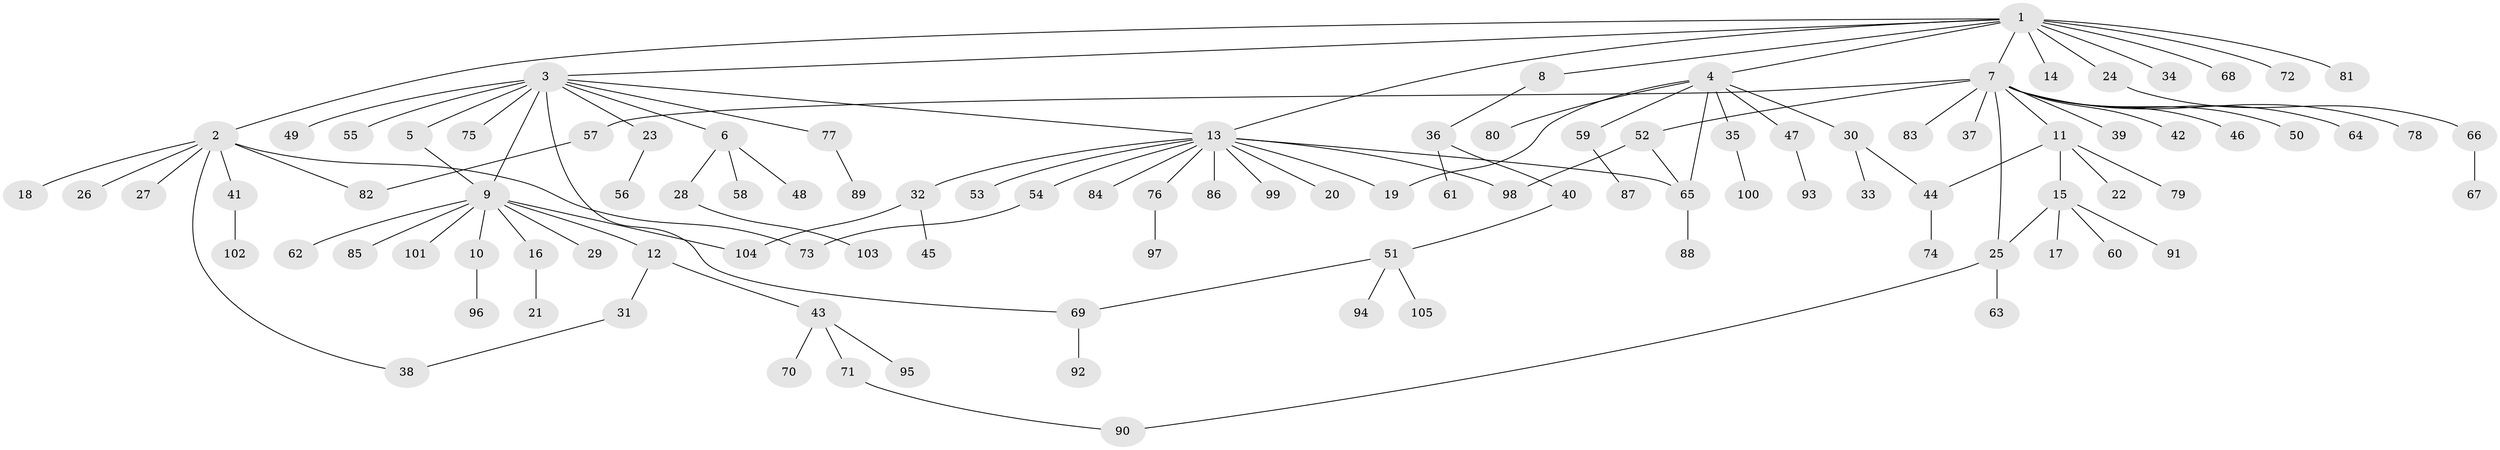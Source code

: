 // coarse degree distribution, {11: 0.01282051282051282, 8: 0.02564102564102564, 18: 0.01282051282051282, 1: 0.6538461538461539, 3: 0.10256410256410256, 13: 0.02564102564102564, 2: 0.1282051282051282, 6: 0.01282051282051282, 4: 0.02564102564102564}
// Generated by graph-tools (version 1.1) at 2025/51/02/27/25 19:51:59]
// undirected, 105 vertices, 118 edges
graph export_dot {
graph [start="1"]
  node [color=gray90,style=filled];
  1;
  2;
  3;
  4;
  5;
  6;
  7;
  8;
  9;
  10;
  11;
  12;
  13;
  14;
  15;
  16;
  17;
  18;
  19;
  20;
  21;
  22;
  23;
  24;
  25;
  26;
  27;
  28;
  29;
  30;
  31;
  32;
  33;
  34;
  35;
  36;
  37;
  38;
  39;
  40;
  41;
  42;
  43;
  44;
  45;
  46;
  47;
  48;
  49;
  50;
  51;
  52;
  53;
  54;
  55;
  56;
  57;
  58;
  59;
  60;
  61;
  62;
  63;
  64;
  65;
  66;
  67;
  68;
  69;
  70;
  71;
  72;
  73;
  74;
  75;
  76;
  77;
  78;
  79;
  80;
  81;
  82;
  83;
  84;
  85;
  86;
  87;
  88;
  89;
  90;
  91;
  92;
  93;
  94;
  95;
  96;
  97;
  98;
  99;
  100;
  101;
  102;
  103;
  104;
  105;
  1 -- 2;
  1 -- 3;
  1 -- 4;
  1 -- 7;
  1 -- 8;
  1 -- 13;
  1 -- 14;
  1 -- 24;
  1 -- 34;
  1 -- 68;
  1 -- 72;
  1 -- 81;
  2 -- 18;
  2 -- 26;
  2 -- 27;
  2 -- 38;
  2 -- 41;
  2 -- 73;
  2 -- 82;
  3 -- 5;
  3 -- 6;
  3 -- 9;
  3 -- 13;
  3 -- 23;
  3 -- 49;
  3 -- 55;
  3 -- 69;
  3 -- 75;
  3 -- 77;
  4 -- 19;
  4 -- 30;
  4 -- 35;
  4 -- 47;
  4 -- 59;
  4 -- 65;
  4 -- 80;
  5 -- 9;
  6 -- 28;
  6 -- 48;
  6 -- 58;
  7 -- 11;
  7 -- 25;
  7 -- 37;
  7 -- 39;
  7 -- 42;
  7 -- 46;
  7 -- 50;
  7 -- 52;
  7 -- 57;
  7 -- 64;
  7 -- 78;
  7 -- 83;
  8 -- 36;
  9 -- 10;
  9 -- 12;
  9 -- 16;
  9 -- 29;
  9 -- 62;
  9 -- 85;
  9 -- 101;
  9 -- 104;
  10 -- 96;
  11 -- 15;
  11 -- 22;
  11 -- 44;
  11 -- 79;
  12 -- 31;
  12 -- 43;
  13 -- 19;
  13 -- 20;
  13 -- 32;
  13 -- 53;
  13 -- 54;
  13 -- 65;
  13 -- 76;
  13 -- 84;
  13 -- 86;
  13 -- 98;
  13 -- 99;
  15 -- 17;
  15 -- 25;
  15 -- 60;
  15 -- 91;
  16 -- 21;
  23 -- 56;
  24 -- 66;
  25 -- 63;
  25 -- 90;
  28 -- 103;
  30 -- 33;
  30 -- 44;
  31 -- 38;
  32 -- 45;
  32 -- 104;
  35 -- 100;
  36 -- 40;
  36 -- 61;
  40 -- 51;
  41 -- 102;
  43 -- 70;
  43 -- 71;
  43 -- 95;
  44 -- 74;
  47 -- 93;
  51 -- 69;
  51 -- 94;
  51 -- 105;
  52 -- 65;
  52 -- 98;
  54 -- 73;
  57 -- 82;
  59 -- 87;
  65 -- 88;
  66 -- 67;
  69 -- 92;
  71 -- 90;
  76 -- 97;
  77 -- 89;
}
